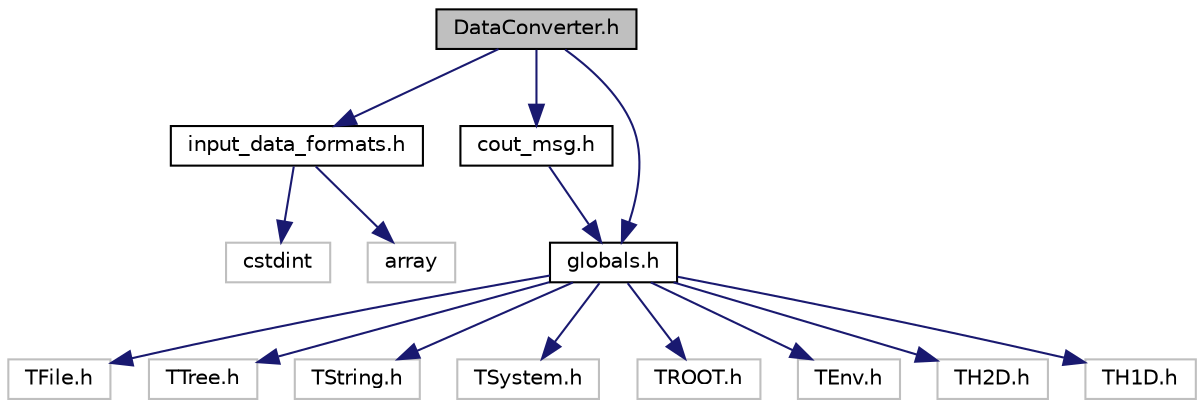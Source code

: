digraph "DataConverter.h"
{
 // LATEX_PDF_SIZE
  edge [fontname="Helvetica",fontsize="10",labelfontname="Helvetica",labelfontsize="10"];
  node [fontname="Helvetica",fontsize="10",shape=record];
  Node1 [label="DataConverter.h",height=0.2,width=0.4,color="black", fillcolor="grey75", style="filled", fontcolor="black",tooltip="Header file for DataConverter class."];
  Node1 -> Node2 [color="midnightblue",fontsize="10",style="solid"];
  Node2 [label="input_data_formats.h",height=0.2,width=0.4,color="black", fillcolor="white", style="filled",URL="$input__data__formats_8h.html",tooltip="input_data_formats.h – defines input data structure"];
  Node2 -> Node3 [color="midnightblue",fontsize="10",style="solid"];
  Node3 [label="cstdint",height=0.2,width=0.4,color="grey75", fillcolor="white", style="filled",tooltip=" "];
  Node2 -> Node4 [color="midnightblue",fontsize="10",style="solid"];
  Node4 [label="array",height=0.2,width=0.4,color="grey75", fillcolor="white", style="filled",tooltip=" "];
  Node1 -> Node5 [color="midnightblue",fontsize="10",style="solid"];
  Node5 [label="cout_msg.h",height=0.2,width=0.4,color="black", fillcolor="white", style="filled",URL="$cout__msg_8h.html",tooltip="Defines and colorizes the output stream."];
  Node5 -> Node6 [color="midnightblue",fontsize="10",style="solid"];
  Node6 [label="globals.h",height=0.2,width=0.4,color="black", fillcolor="white", style="filled",URL="$globals_8h.html",tooltip="globals.h – includes libraries, defines verbosity level of output stream."];
  Node6 -> Node7 [color="midnightblue",fontsize="10",style="solid"];
  Node7 [label="TFile.h",height=0.2,width=0.4,color="grey75", fillcolor="white", style="filled",tooltip=" "];
  Node6 -> Node8 [color="midnightblue",fontsize="10",style="solid"];
  Node8 [label="TTree.h",height=0.2,width=0.4,color="grey75", fillcolor="white", style="filled",tooltip=" "];
  Node6 -> Node9 [color="midnightblue",fontsize="10",style="solid"];
  Node9 [label="TString.h",height=0.2,width=0.4,color="grey75", fillcolor="white", style="filled",tooltip=" "];
  Node6 -> Node10 [color="midnightblue",fontsize="10",style="solid"];
  Node10 [label="TSystem.h",height=0.2,width=0.4,color="grey75", fillcolor="white", style="filled",tooltip=" "];
  Node6 -> Node11 [color="midnightblue",fontsize="10",style="solid"];
  Node11 [label="TROOT.h",height=0.2,width=0.4,color="grey75", fillcolor="white", style="filled",tooltip=" "];
  Node6 -> Node12 [color="midnightblue",fontsize="10",style="solid"];
  Node12 [label="TEnv.h",height=0.2,width=0.4,color="grey75", fillcolor="white", style="filled",tooltip=" "];
  Node6 -> Node13 [color="midnightblue",fontsize="10",style="solid"];
  Node13 [label="TH2D.h",height=0.2,width=0.4,color="grey75", fillcolor="white", style="filled",tooltip=" "];
  Node6 -> Node14 [color="midnightblue",fontsize="10",style="solid"];
  Node14 [label="TH1D.h",height=0.2,width=0.4,color="grey75", fillcolor="white", style="filled",tooltip=" "];
  Node1 -> Node6 [color="midnightblue",fontsize="10",style="solid"];
}
